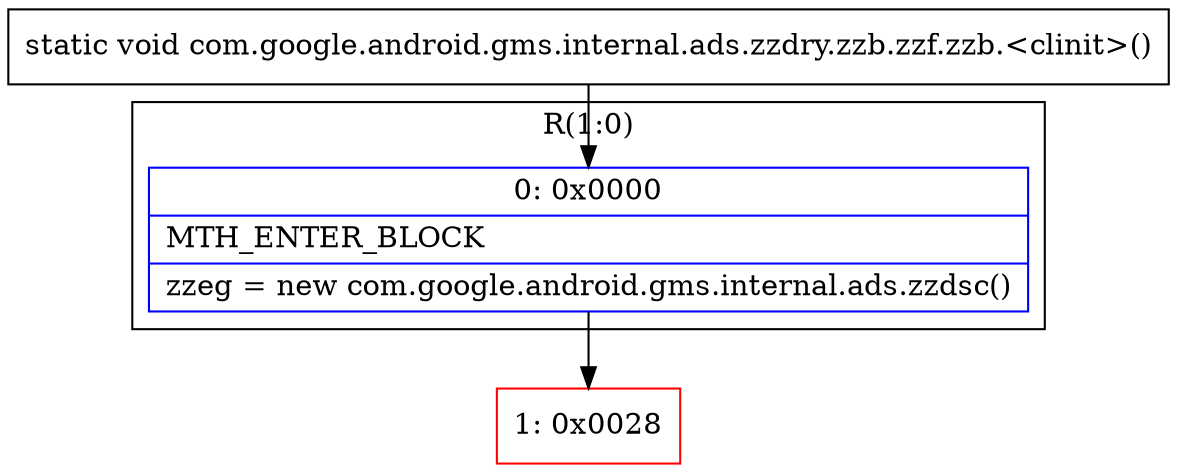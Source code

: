 digraph "CFG forcom.google.android.gms.internal.ads.zzdry.zzb.zzf.zzb.\<clinit\>()V" {
subgraph cluster_Region_994476238 {
label = "R(1:0)";
node [shape=record,color=blue];
Node_0 [shape=record,label="{0\:\ 0x0000|MTH_ENTER_BLOCK\l|zzeg = new com.google.android.gms.internal.ads.zzdsc()\l}"];
}
Node_1 [shape=record,color=red,label="{1\:\ 0x0028}"];
MethodNode[shape=record,label="{static void com.google.android.gms.internal.ads.zzdry.zzb.zzf.zzb.\<clinit\>() }"];
MethodNode -> Node_0;
Node_0 -> Node_1;
}

